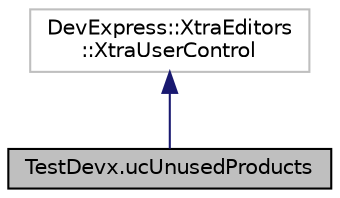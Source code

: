 digraph "TestDevx.ucUnusedProducts"
{
  edge [fontname="Helvetica",fontsize="10",labelfontname="Helvetica",labelfontsize="10"];
  node [fontname="Helvetica",fontsize="10",shape=record];
  Node2 [label="TestDevx.ucUnusedProducts",height=0.2,width=0.4,color="black", fillcolor="grey75", style="filled", fontcolor="black"];
  Node3 -> Node2 [dir="back",color="midnightblue",fontsize="10",style="solid",fontname="Helvetica"];
  Node3 [label="DevExpress::XtraEditors\l::XtraUserControl",height=0.2,width=0.4,color="grey75", fillcolor="white", style="filled"];
}
